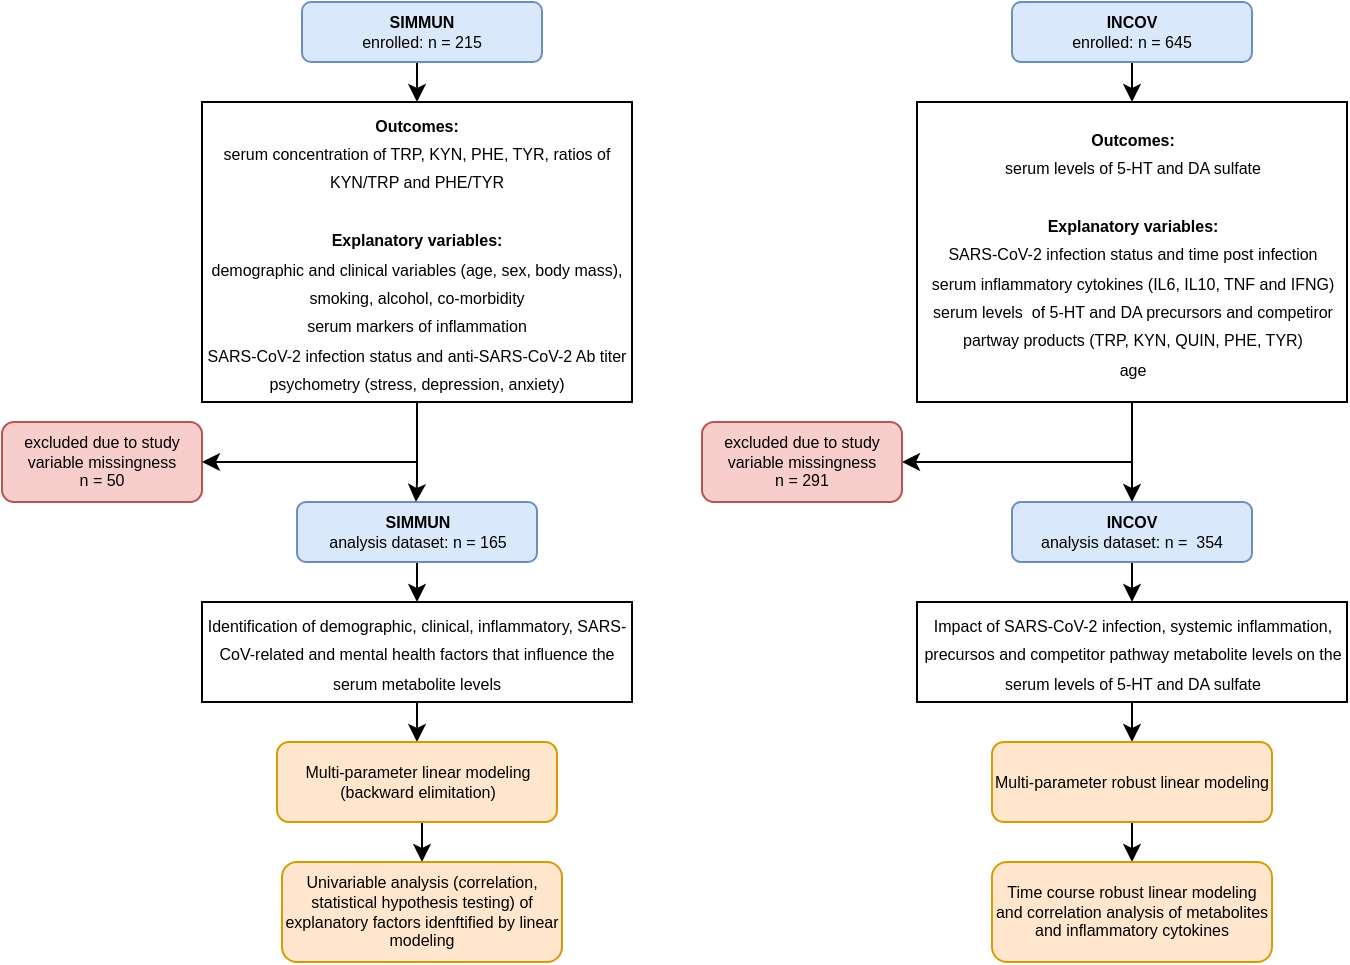 <mxfile version="21.2.8" type="device">
  <diagram name="Page-1" id="yGozCTqb1JnejrZYd856">
    <mxGraphModel dx="810" dy="473" grid="1" gridSize="10" guides="1" tooltips="1" connect="1" arrows="1" fold="1" page="1" pageScale="1" pageWidth="690" pageHeight="980" math="0" shadow="0">
      <root>
        <mxCell id="0" />
        <mxCell id="1" parent="0" />
        <mxCell id="1Nu3ONZQS2WqPKR9Fhh7-3" style="edgeStyle=orthogonalEdgeStyle;rounded=0;orthogonalLoop=1;jettySize=auto;html=1;exitX=0.5;exitY=1;exitDx=0;exitDy=0;entryX=0.5;entryY=0;entryDx=0;entryDy=0;" parent="1" source="rKHckfa7pBqVRsVSqDrz-1" target="1Nu3ONZQS2WqPKR9Fhh7-2" edge="1">
          <mxGeometry relative="1" as="geometry" />
        </mxCell>
        <mxCell id="rKHckfa7pBqVRsVSqDrz-1" value="SIMMUN&lt;br&gt;&lt;span style=&quot;font-weight: normal;&quot;&gt;enrolled: n = 215&lt;/span&gt;" style="rounded=1;whiteSpace=wrap;html=1;fontStyle=1;fontSize=8;fillColor=#dae8fc;strokeColor=#6c8ebf;" parent="1" vertex="1">
          <mxGeometry x="160" y="10" width="120" height="30" as="geometry" />
        </mxCell>
        <mxCell id="rKHckfa7pBqVRsVSqDrz-7" value="excluded due to study variable missingness&lt;br&gt;n = 50" style="rounded=1;whiteSpace=wrap;html=1;fontSize=8;fillColor=#f8cecc;strokeColor=#b85450;" parent="1" vertex="1">
          <mxGeometry x="10" y="220" width="100" height="40" as="geometry" />
        </mxCell>
        <mxCell id="1Nu3ONZQS2WqPKR9Fhh7-5" style="edgeStyle=orthogonalEdgeStyle;rounded=0;orthogonalLoop=1;jettySize=auto;html=1;" parent="1" source="1Nu3ONZQS2WqPKR9Fhh7-2" target="1Nu3ONZQS2WqPKR9Fhh7-4" edge="1">
          <mxGeometry relative="1" as="geometry">
            <Array as="points">
              <mxPoint x="217" y="250" />
              <mxPoint x="217" y="250" />
            </Array>
          </mxGeometry>
        </mxCell>
        <mxCell id="1Nu3ONZQS2WqPKR9Fhh7-6" style="edgeStyle=orthogonalEdgeStyle;rounded=0;orthogonalLoop=1;jettySize=auto;html=1;exitX=0.5;exitY=1;exitDx=0;exitDy=0;entryX=1;entryY=0.5;entryDx=0;entryDy=0;" parent="1" source="1Nu3ONZQS2WqPKR9Fhh7-2" target="rKHckfa7pBqVRsVSqDrz-7" edge="1">
          <mxGeometry relative="1" as="geometry">
            <Array as="points">
              <mxPoint x="217" y="240" />
            </Array>
          </mxGeometry>
        </mxCell>
        <mxCell id="1Nu3ONZQS2WqPKR9Fhh7-2" value="&lt;font style=&quot;font-size: 8px;&quot;&gt;&lt;b style=&quot;border-color: var(--border-color);&quot;&gt;Outcomes:&lt;/b&gt;&lt;br style=&quot;border-color: var(--border-color);&quot;&gt;serum concentration of TRP, KYN, PHE, TYR, ratios of KYN/TRP and PHE/TYR&lt;br style=&quot;border-color: var(--border-color);&quot;&gt;&lt;br style=&quot;border-color: var(--border-color);&quot;&gt;&lt;b style=&quot;border-color: var(--border-color);&quot;&gt;Explanatory variables:&lt;br style=&quot;border-color: var(--border-color);&quot;&gt;&lt;/b&gt;demographic and clinical variables (age, sex, body mass), smoking, alcohol, co-morbidity&lt;br style=&quot;border-color: var(--border-color);&quot;&gt;serum markers of inflammation&lt;br style=&quot;border-color: var(--border-color);&quot;&gt;SARS-CoV-2 infection status and anti-SARS-CoV-2 Ab titer&lt;br style=&quot;border-color: var(--border-color);&quot;&gt;psychometry (stress, depression, anxiety)&lt;/font&gt;" style="rounded=0;whiteSpace=wrap;html=1;" parent="1" vertex="1">
          <mxGeometry x="110" y="60" width="215" height="150" as="geometry" />
        </mxCell>
        <mxCell id="1Nu3ONZQS2WqPKR9Fhh7-11" style="edgeStyle=orthogonalEdgeStyle;rounded=0;orthogonalLoop=1;jettySize=auto;html=1;exitX=0.5;exitY=1;exitDx=0;exitDy=0;entryX=0.5;entryY=0;entryDx=0;entryDy=0;" parent="1" source="1Nu3ONZQS2WqPKR9Fhh7-4" target="1Nu3ONZQS2WqPKR9Fhh7-7" edge="1">
          <mxGeometry relative="1" as="geometry" />
        </mxCell>
        <mxCell id="1Nu3ONZQS2WqPKR9Fhh7-4" value="SIMMUN&lt;br&gt;&lt;span style=&quot;font-weight: normal;&quot;&gt;analysis dataset: n = 165&lt;/span&gt;" style="rounded=1;whiteSpace=wrap;html=1;fontStyle=1;fontSize=8;fillColor=#dae8fc;strokeColor=#6c8ebf;" parent="1" vertex="1">
          <mxGeometry x="157.5" y="260" width="120" height="30" as="geometry" />
        </mxCell>
        <mxCell id="1Nu3ONZQS2WqPKR9Fhh7-12" style="edgeStyle=orthogonalEdgeStyle;rounded=0;orthogonalLoop=1;jettySize=auto;html=1;exitX=0.5;exitY=1;exitDx=0;exitDy=0;entryX=0.5;entryY=0;entryDx=0;entryDy=0;" parent="1" source="1Nu3ONZQS2WqPKR9Fhh7-7" target="1Nu3ONZQS2WqPKR9Fhh7-8" edge="1">
          <mxGeometry relative="1" as="geometry" />
        </mxCell>
        <mxCell id="1Nu3ONZQS2WqPKR9Fhh7-7" value="&lt;font style=&quot;font-size: 8px;&quot;&gt;Identification of demographic, clinical, inflammatory, SARS-CoV-related and mental health factors that influence the serum metabolite levels&lt;/font&gt;" style="rounded=0;whiteSpace=wrap;html=1;" parent="1" vertex="1">
          <mxGeometry x="110" y="310" width="215" height="50" as="geometry" />
        </mxCell>
        <mxCell id="1Nu3ONZQS2WqPKR9Fhh7-13" style="edgeStyle=orthogonalEdgeStyle;rounded=0;orthogonalLoop=1;jettySize=auto;html=1;exitX=0.5;exitY=1;exitDx=0;exitDy=0;entryX=0.5;entryY=0;entryDx=0;entryDy=0;" parent="1" source="1Nu3ONZQS2WqPKR9Fhh7-8" target="1Nu3ONZQS2WqPKR9Fhh7-9" edge="1">
          <mxGeometry relative="1" as="geometry" />
        </mxCell>
        <mxCell id="1Nu3ONZQS2WqPKR9Fhh7-8" value="Multi-parameter linear modeling (backward elimitation)" style="rounded=1;whiteSpace=wrap;html=1;fontSize=8;fillColor=#ffe6cc;strokeColor=#d79b00;" parent="1" vertex="1">
          <mxGeometry x="147.5" y="380" width="140" height="40" as="geometry" />
        </mxCell>
        <mxCell id="1Nu3ONZQS2WqPKR9Fhh7-9" value="Univariable analysis (correlation, statistical hypothesis testing) of explanatory factors idenftified by linear modeling" style="rounded=1;whiteSpace=wrap;html=1;fontSize=8;fillColor=#ffe6cc;strokeColor=#d79b00;" parent="1" vertex="1">
          <mxGeometry x="150" y="440" width="140" height="50" as="geometry" />
        </mxCell>
        <mxCell id="1Nu3ONZQS2WqPKR9Fhh7-17" style="edgeStyle=orthogonalEdgeStyle;rounded=0;orthogonalLoop=1;jettySize=auto;html=1;exitX=0.5;exitY=1;exitDx=0;exitDy=0;entryX=0.5;entryY=0;entryDx=0;entryDy=0;" parent="1" source="1Nu3ONZQS2WqPKR9Fhh7-14" target="1Nu3ONZQS2WqPKR9Fhh7-16" edge="1">
          <mxGeometry relative="1" as="geometry" />
        </mxCell>
        <mxCell id="1Nu3ONZQS2WqPKR9Fhh7-14" value="INCOV&lt;br&gt;&lt;span style=&quot;font-weight: normal;&quot;&gt;enrolled: n = 645&lt;/span&gt;" style="rounded=1;whiteSpace=wrap;html=1;fontStyle=1;fontSize=8;fillColor=#dae8fc;strokeColor=#6c8ebf;" parent="1" vertex="1">
          <mxGeometry x="515" y="10" width="120" height="30" as="geometry" />
        </mxCell>
        <mxCell id="1Nu3ONZQS2WqPKR9Fhh7-21" style="edgeStyle=orthogonalEdgeStyle;rounded=0;orthogonalLoop=1;jettySize=auto;html=1;exitX=0.5;exitY=1;exitDx=0;exitDy=0;entryX=0.5;entryY=0;entryDx=0;entryDy=0;" parent="1" source="1Nu3ONZQS2WqPKR9Fhh7-15" target="1Nu3ONZQS2WqPKR9Fhh7-19" edge="1">
          <mxGeometry relative="1" as="geometry" />
        </mxCell>
        <mxCell id="1Nu3ONZQS2WqPKR9Fhh7-15" value="&lt;font style=&quot;font-size: 8px;&quot;&gt;Impact of SARS-CoV-2 infection, systemic inflammation, precursos and competitor pathway metabolite levels on the serum levels of 5-HT and DA sulfate&lt;/font&gt;" style="rounded=0;whiteSpace=wrap;html=1;" parent="1" vertex="1">
          <mxGeometry x="467.5" y="310" width="215" height="50" as="geometry" />
        </mxCell>
        <mxCell id="g2LCM1nM8IFRirEf6F6N-3" style="edgeStyle=orthogonalEdgeStyle;rounded=0;orthogonalLoop=1;jettySize=auto;html=1;exitX=0.5;exitY=1;exitDx=0;exitDy=0;entryX=1;entryY=0.5;entryDx=0;entryDy=0;" parent="1" source="1Nu3ONZQS2WqPKR9Fhh7-16" target="g2LCM1nM8IFRirEf6F6N-2" edge="1">
          <mxGeometry relative="1" as="geometry" />
        </mxCell>
        <mxCell id="g2LCM1nM8IFRirEf6F6N-4" style="edgeStyle=orthogonalEdgeStyle;rounded=0;orthogonalLoop=1;jettySize=auto;html=1;exitX=0.5;exitY=1;exitDx=0;exitDy=0;entryX=0.5;entryY=0;entryDx=0;entryDy=0;" parent="1" source="1Nu3ONZQS2WqPKR9Fhh7-16" target="g2LCM1nM8IFRirEf6F6N-1" edge="1">
          <mxGeometry relative="1" as="geometry" />
        </mxCell>
        <mxCell id="1Nu3ONZQS2WqPKR9Fhh7-16" value="&lt;font style=&quot;font-size: 8px;&quot;&gt;&lt;b style=&quot;border-color: var(--border-color);&quot;&gt;Outcomes:&lt;/b&gt;&lt;br style=&quot;border-color: var(--border-color);&quot;&gt;serum levels of 5-HT and DA sulfate&lt;br style=&quot;border-color: var(--border-color);&quot;&gt;&lt;br style=&quot;border-color: var(--border-color);&quot;&gt;&lt;b style=&quot;border-color: var(--border-color);&quot;&gt;Explanatory variables:&lt;br style=&quot;border-color: var(--border-color);&quot;&gt;&lt;/b&gt;SARS-CoV-2 infection status and time post infection&lt;br&gt;serum inflammatory cytokines (IL6, IL10, TNF and IFNG)&lt;br&gt;serum levels&amp;nbsp; of 5-HT and DA precursors and competiror partway products (TRP, KYN, QUIN, PHE, TYR)&lt;br&gt;age&lt;br&gt;&lt;/font&gt;" style="rounded=0;whiteSpace=wrap;html=1;" parent="1" vertex="1">
          <mxGeometry x="467.5" y="60" width="215" height="150" as="geometry" />
        </mxCell>
        <mxCell id="1Nu3ONZQS2WqPKR9Fhh7-22" style="edgeStyle=orthogonalEdgeStyle;rounded=0;orthogonalLoop=1;jettySize=auto;html=1;exitX=0.5;exitY=1;exitDx=0;exitDy=0;entryX=0.5;entryY=0;entryDx=0;entryDy=0;" parent="1" source="1Nu3ONZQS2WqPKR9Fhh7-19" target="1Nu3ONZQS2WqPKR9Fhh7-20" edge="1">
          <mxGeometry relative="1" as="geometry" />
        </mxCell>
        <mxCell id="1Nu3ONZQS2WqPKR9Fhh7-19" value="Multi-parameter robust linear modeling" style="rounded=1;whiteSpace=wrap;html=1;fontSize=8;fillColor=#ffe6cc;strokeColor=#d79b00;" parent="1" vertex="1">
          <mxGeometry x="505" y="380" width="140" height="40" as="geometry" />
        </mxCell>
        <mxCell id="1Nu3ONZQS2WqPKR9Fhh7-20" value="Time course robust linear modeling and correlation analysis of metabolites and inflammatory cytokines" style="rounded=1;whiteSpace=wrap;html=1;fontSize=8;fillColor=#ffe6cc;strokeColor=#d79b00;" parent="1" vertex="1">
          <mxGeometry x="505" y="440" width="140" height="50" as="geometry" />
        </mxCell>
        <mxCell id="g2LCM1nM8IFRirEf6F6N-5" style="edgeStyle=orthogonalEdgeStyle;rounded=0;orthogonalLoop=1;jettySize=auto;html=1;exitX=0.5;exitY=1;exitDx=0;exitDy=0;entryX=0.5;entryY=0;entryDx=0;entryDy=0;" parent="1" source="g2LCM1nM8IFRirEf6F6N-1" target="1Nu3ONZQS2WqPKR9Fhh7-15" edge="1">
          <mxGeometry relative="1" as="geometry" />
        </mxCell>
        <mxCell id="g2LCM1nM8IFRirEf6F6N-1" value="INCOV&lt;br&gt;&lt;span style=&quot;font-weight: normal;&quot;&gt;analysis dataset: n =&amp;nbsp; 354&lt;/span&gt;" style="rounded=1;whiteSpace=wrap;html=1;fontStyle=1;fontSize=8;fillColor=#dae8fc;strokeColor=#6c8ebf;" parent="1" vertex="1">
          <mxGeometry x="515" y="260" width="120" height="30" as="geometry" />
        </mxCell>
        <mxCell id="g2LCM1nM8IFRirEf6F6N-2" value="excluded due to study variable missingness&lt;br&gt;n = 291" style="rounded=1;whiteSpace=wrap;html=1;fontSize=8;fillColor=#f8cecc;strokeColor=#b85450;" parent="1" vertex="1">
          <mxGeometry x="360" y="220" width="100" height="40" as="geometry" />
        </mxCell>
      </root>
    </mxGraphModel>
  </diagram>
</mxfile>
